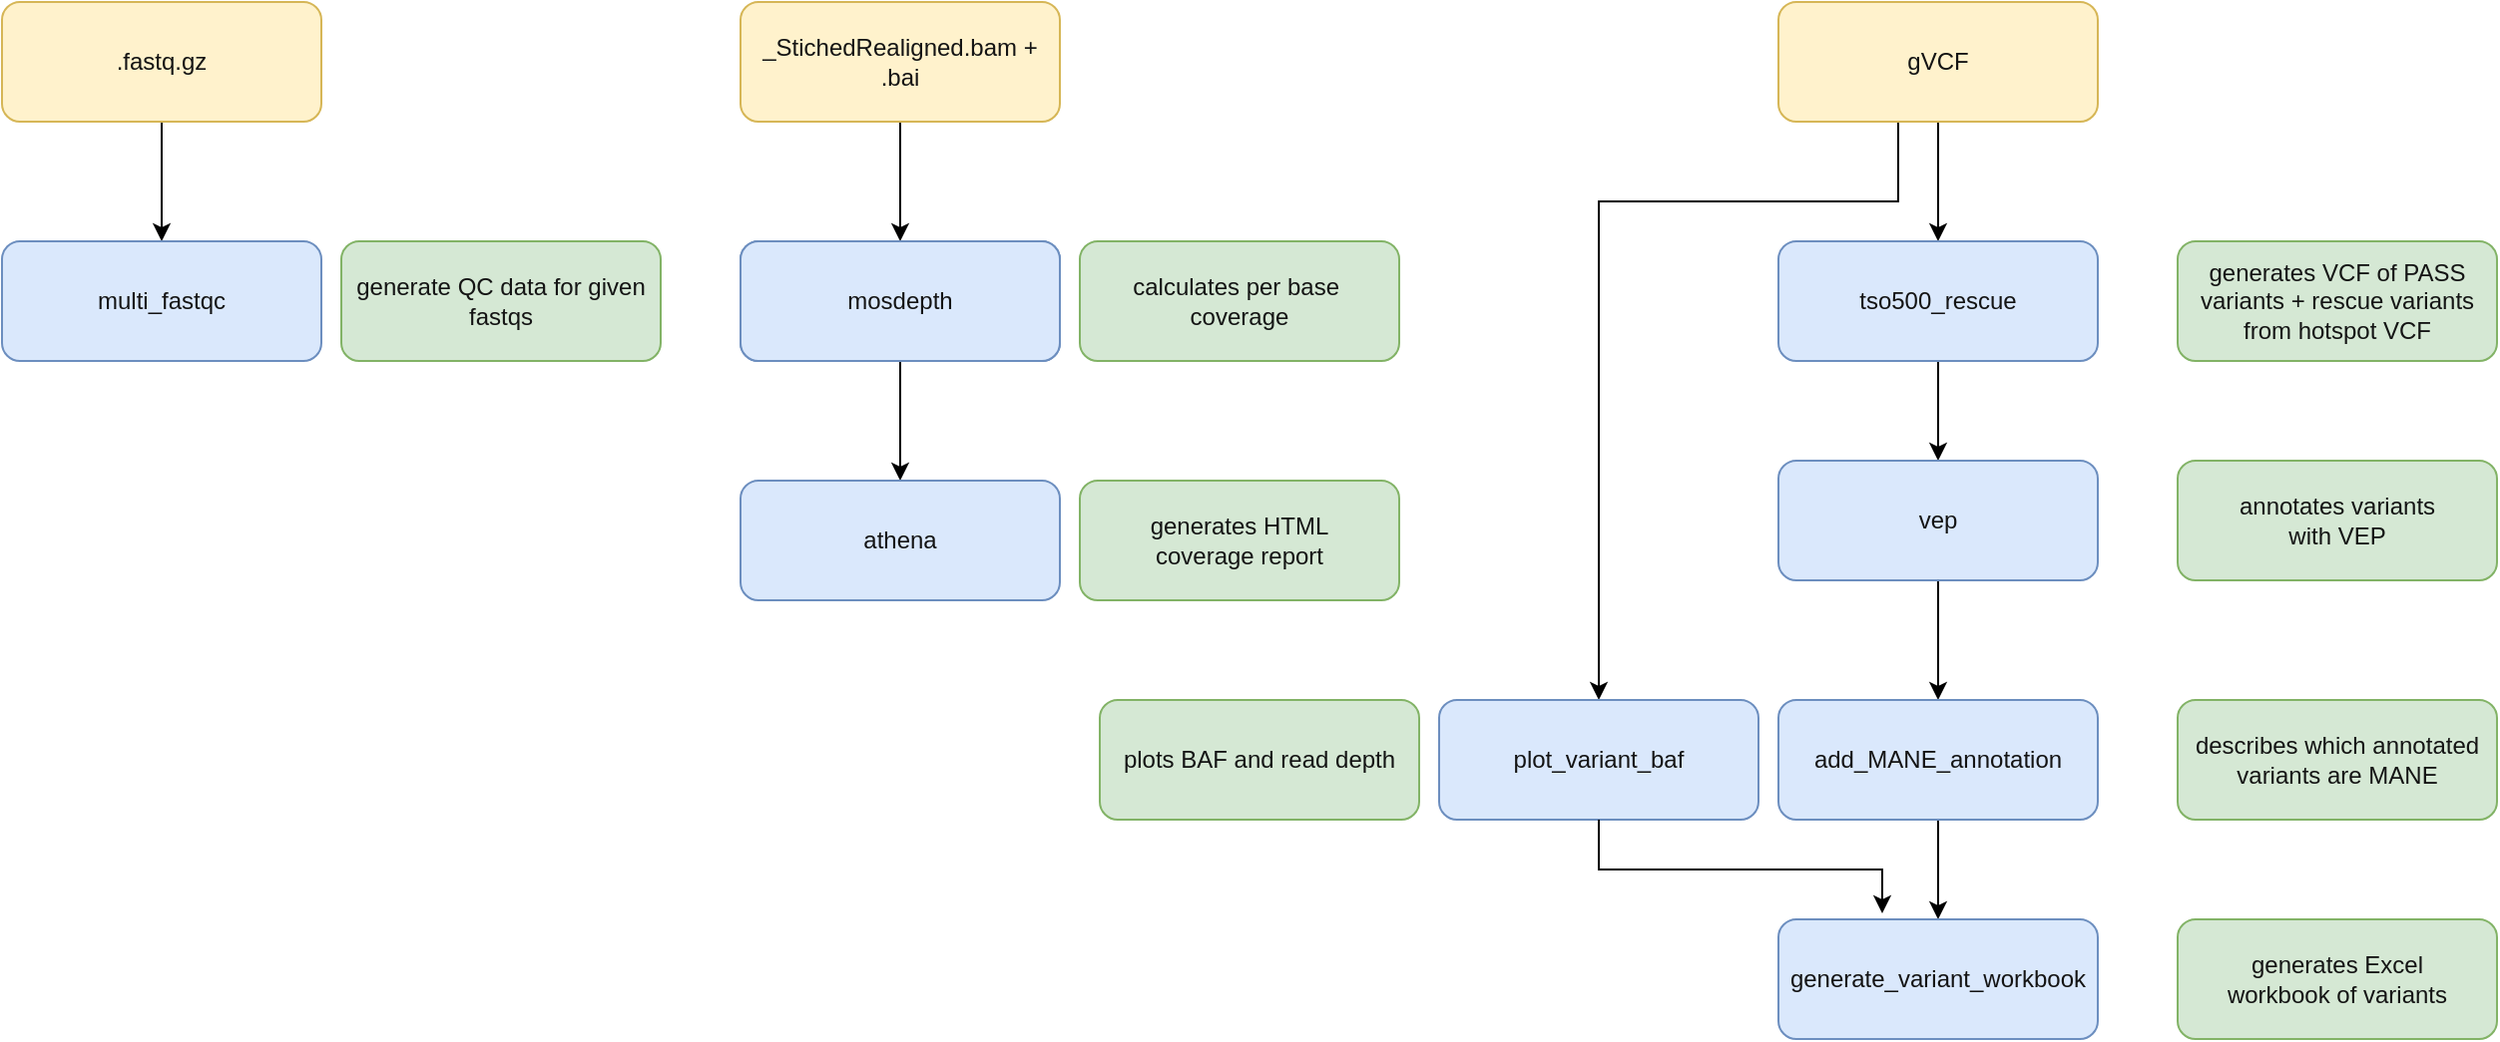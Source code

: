 <mxfile version="26.0.11">
  <diagram id="PSDq3CyHMtxt2TW0u1TF" name="Page-1">
    <mxGraphModel dx="1434" dy="820" grid="1" gridSize="10" guides="1" tooltips="1" connect="1" arrows="1" fold="1" page="1" pageScale="1" pageWidth="1700" pageHeight="1100" math="0" shadow="0">
      <root>
        <mxCell id="0" />
        <mxCell id="1" parent="0" />
        <mxCell id="5" value="" style="edgeStyle=none;html=1;fontColor=#141414;" parent="1" source="2" target="4" edge="1">
          <mxGeometry relative="1" as="geometry" />
        </mxCell>
        <mxCell id="2" value="_StichedRealigned.bam + .bai" style="rounded=1;whiteSpace=wrap;html=1;fillColor=#fff2cc;strokeColor=#d6b656;fontColor=#141414;" parent="1" vertex="1">
          <mxGeometry x="370" y="80" width="160" height="60" as="geometry" />
        </mxCell>
        <mxCell id="10" value="" style="edgeStyle=none;html=1;fontColor=#141414;exitX=0.5;exitY=1;exitDx=0;exitDy=0;" parent="1" source="3" target="6" edge="1">
          <mxGeometry relative="1" as="geometry">
            <mxPoint x="820" y="150" as="sourcePoint" />
          </mxGeometry>
        </mxCell>
        <mxCell id="ZNWFcovSbcKA2WR7ny97-32" style="edgeStyle=orthogonalEdgeStyle;rounded=0;orthogonalLoop=1;jettySize=auto;html=1;entryX=0.5;entryY=0;entryDx=0;entryDy=0;exitX=0.375;exitY=1;exitDx=0;exitDy=0;exitPerimeter=0;" edge="1" parent="1" source="3" target="ZNWFcovSbcKA2WR7ny97-25">
          <mxGeometry relative="1" as="geometry">
            <Array as="points">
              <mxPoint x="950" y="180" />
              <mxPoint x="800" y="180" />
            </Array>
          </mxGeometry>
        </mxCell>
        <mxCell id="3" value="gVCF" style="rounded=1;whiteSpace=wrap;html=1;fillColor=#fff2cc;strokeColor=#d6b656;fontColor=#141414;" parent="1" vertex="1">
          <mxGeometry x="890" y="80" width="160" height="60" as="geometry" />
        </mxCell>
        <mxCell id="13" value="" style="edgeStyle=none;html=1;fontColor=#141414;" parent="1" source="4" target="7" edge="1">
          <mxGeometry relative="1" as="geometry" />
        </mxCell>
        <mxCell id="4" value="&lt;font color=&quot;#141414&quot;&gt;mosdepth&lt;/font&gt;" style="rounded=1;whiteSpace=wrap;html=1;fillColor=#dae8fc;strokeColor=#6c8ebf;" parent="1" vertex="1">
          <mxGeometry x="370" y="200" width="160" height="60" as="geometry" />
        </mxCell>
        <mxCell id="11" value="" style="edgeStyle=none;html=1;fontColor=#141414;" parent="1" source="6" target="8" edge="1">
          <mxGeometry relative="1" as="geometry" />
        </mxCell>
        <mxCell id="6" value="&lt;font color=&quot;#141414&quot;&gt;tso500_rescue&lt;/font&gt;" style="rounded=1;whiteSpace=wrap;html=1;fillColor=#dae8fc;strokeColor=#6c8ebf;" parent="1" vertex="1">
          <mxGeometry x="890" y="200" width="160" height="60" as="geometry" />
        </mxCell>
        <mxCell id="7" value="&lt;font color=&quot;#141414&quot;&gt;athena&lt;/font&gt;" style="rounded=1;whiteSpace=wrap;html=1;fillColor=#dae8fc;strokeColor=#6c8ebf;" parent="1" vertex="1">
          <mxGeometry x="370" y="320" width="160" height="60" as="geometry" />
        </mxCell>
        <mxCell id="12" value="" style="edgeStyle=none;html=1;fontColor=#141414;" parent="1" target="9" edge="1">
          <mxGeometry relative="1" as="geometry">
            <mxPoint x="970" y="490" as="sourcePoint" />
            <Array as="points" />
          </mxGeometry>
        </mxCell>
        <mxCell id="ZNWFcovSbcKA2WR7ny97-29" style="edgeStyle=orthogonalEdgeStyle;rounded=0;orthogonalLoop=1;jettySize=auto;html=1;exitX=0.5;exitY=1;exitDx=0;exitDy=0;" edge="1" parent="1" source="8" target="ZNWFcovSbcKA2WR7ny97-28">
          <mxGeometry relative="1" as="geometry" />
        </mxCell>
        <mxCell id="8" value="&lt;font color=&quot;#141414&quot;&gt;vep&lt;/font&gt;" style="rounded=1;whiteSpace=wrap;html=1;fillColor=#dae8fc;strokeColor=#6c8ebf;" parent="1" vertex="1">
          <mxGeometry x="890" y="310" width="160" height="60" as="geometry" />
        </mxCell>
        <mxCell id="9" value="&lt;font color=&quot;#141414&quot;&gt;generate_variant_workbook&lt;/font&gt;" style="rounded=1;whiteSpace=wrap;html=1;fillColor=#dae8fc;strokeColor=#6c8ebf;" parent="1" vertex="1">
          <mxGeometry x="890" y="540" width="160" height="60" as="geometry" />
        </mxCell>
        <mxCell id="14" value="&lt;font color=&quot;#141414&quot;&gt;generates VCF of PASS variants + rescue variants from hotspot VCF&lt;/font&gt;" style="rounded=1;whiteSpace=wrap;html=1;fillColor=#d5e8d4;strokeColor=#82b366;" parent="1" vertex="1">
          <mxGeometry x="1090" y="200" width="160" height="60" as="geometry" />
        </mxCell>
        <mxCell id="15" value="&lt;font color=&quot;#141414&quot;&gt;annotates variants&lt;br&gt;with VEP&lt;/font&gt;" style="rounded=1;whiteSpace=wrap;html=1;fillColor=#d5e8d4;strokeColor=#82b366;" parent="1" vertex="1">
          <mxGeometry x="1090" y="310" width="160" height="60" as="geometry" />
        </mxCell>
        <mxCell id="16" value="&lt;font color=&quot;#141414&quot;&gt;generates Excel &lt;br&gt;workbook of variants&lt;/font&gt;" style="rounded=1;whiteSpace=wrap;html=1;fillColor=#d5e8d4;strokeColor=#82b366;" parent="1" vertex="1">
          <mxGeometry x="1090" y="540" width="160" height="60" as="geometry" />
        </mxCell>
        <mxCell id="17" value="&lt;font color=&quot;#141414&quot;&gt;calculates per base&amp;nbsp;&lt;br&gt;coverage&lt;br&gt;&lt;/font&gt;" style="rounded=1;whiteSpace=wrap;html=1;fillColor=#d5e8d4;strokeColor=#82b366;" parent="1" vertex="1">
          <mxGeometry x="540" y="200" width="160" height="60" as="geometry" />
        </mxCell>
        <mxCell id="19" value="&lt;font color=&quot;#141414&quot;&gt;generates HTML&lt;br&gt;coverage report&lt;br&gt;&lt;/font&gt;" style="rounded=1;whiteSpace=wrap;html=1;fillColor=#d5e8d4;strokeColor=#82b366;" parent="1" vertex="1">
          <mxGeometry x="540" y="320" width="160" height="60" as="geometry" />
        </mxCell>
        <mxCell id="20" value="" style="edgeStyle=none;html=1;fontColor=#141414;" parent="1" source="21" target="22" edge="1">
          <mxGeometry relative="1" as="geometry" />
        </mxCell>
        <mxCell id="21" value=".fastq.gz" style="rounded=1;whiteSpace=wrap;html=1;fillColor=#fff2cc;strokeColor=#d6b656;fontColor=#141414;" parent="1" vertex="1">
          <mxGeometry y="80" width="160" height="60" as="geometry" />
        </mxCell>
        <mxCell id="22" value="&lt;font color=&quot;#141414&quot;&gt;multi_fastqc&lt;/font&gt;" style="rounded=1;whiteSpace=wrap;html=1;fillColor=#dae8fc;strokeColor=#6c8ebf;" parent="1" vertex="1">
          <mxGeometry y="200" width="160" height="60" as="geometry" />
        </mxCell>
        <mxCell id="23" value="&lt;font color=&quot;#141414&quot;&gt;generate QC data for given fastqs&lt;/font&gt;" style="rounded=1;whiteSpace=wrap;html=1;fillColor=#d5e8d4;strokeColor=#82b366;" parent="1" vertex="1">
          <mxGeometry x="170" y="200" width="160" height="60" as="geometry" />
        </mxCell>
        <mxCell id="ZNWFcovSbcKA2WR7ny97-24" value="&lt;font color=&quot;#141414&quot;&gt;mosdepth&lt;/font&gt;" style="rounded=1;whiteSpace=wrap;html=1;fillColor=#dae8fc;strokeColor=#6c8ebf;" vertex="1" parent="1">
          <mxGeometry x="370" y="200" width="160" height="60" as="geometry" />
        </mxCell>
        <mxCell id="ZNWFcovSbcKA2WR7ny97-25" value="&lt;font color=&quot;#141414&quot;&gt;plot_variant_baf&lt;/font&gt;" style="rounded=1;whiteSpace=wrap;html=1;fillColor=#dae8fc;strokeColor=#6c8ebf;" vertex="1" parent="1">
          <mxGeometry x="720" y="430" width="160" height="60" as="geometry" />
        </mxCell>
        <mxCell id="ZNWFcovSbcKA2WR7ny97-28" value="&lt;font color=&quot;#141414&quot;&gt;add_MANE_annotation&lt;/font&gt;" style="rounded=1;whiteSpace=wrap;html=1;fillColor=#dae8fc;strokeColor=#6c8ebf;" vertex="1" parent="1">
          <mxGeometry x="890" y="430" width="160" height="60" as="geometry" />
        </mxCell>
        <mxCell id="ZNWFcovSbcKA2WR7ny97-30" value="&lt;font color=&quot;#141414&quot;&gt;describes which annotated&lt;/font&gt;&lt;div&gt;&lt;font color=&quot;#141414&quot;&gt;variants are MANE&lt;/font&gt;&lt;/div&gt;" style="rounded=1;whiteSpace=wrap;html=1;fillColor=#d5e8d4;strokeColor=#82b366;" vertex="1" parent="1">
          <mxGeometry x="1090" y="430" width="160" height="60" as="geometry" />
        </mxCell>
        <mxCell id="ZNWFcovSbcKA2WR7ny97-31" style="edgeStyle=orthogonalEdgeStyle;rounded=0;orthogonalLoop=1;jettySize=auto;html=1;entryX=0.325;entryY=-0.05;entryDx=0;entryDy=0;entryPerimeter=0;exitX=0.5;exitY=1;exitDx=0;exitDy=0;" edge="1" parent="1" source="ZNWFcovSbcKA2WR7ny97-25" target="9">
          <mxGeometry relative="1" as="geometry" />
        </mxCell>
        <mxCell id="ZNWFcovSbcKA2WR7ny97-33" value="&lt;font color=&quot;#141414&quot;&gt;plots BAF and read depth&lt;/font&gt;" style="rounded=1;whiteSpace=wrap;html=1;fillColor=#d5e8d4;strokeColor=#82b366;" vertex="1" parent="1">
          <mxGeometry x="550" y="430" width="160" height="60" as="geometry" />
        </mxCell>
      </root>
    </mxGraphModel>
  </diagram>
</mxfile>
